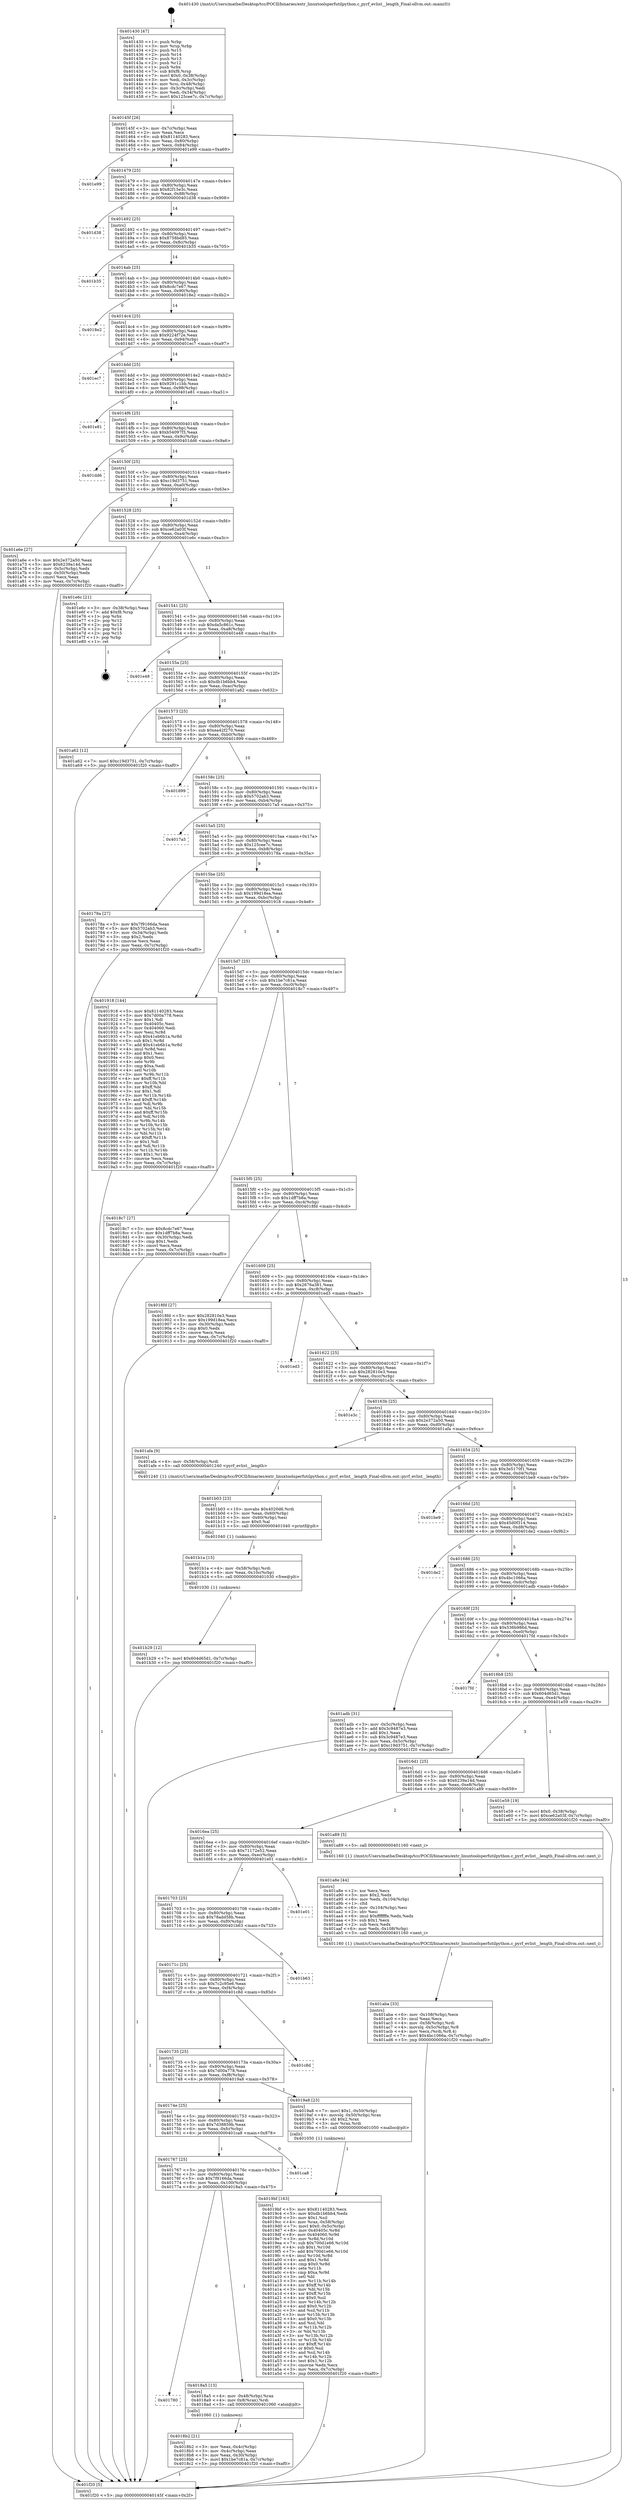 digraph "0x401430" {
  label = "0x401430 (/mnt/c/Users/mathe/Desktop/tcc/POCII/binaries/extr_linuxtoolsperfutilpython.c_pyrf_evlist__length_Final-ollvm.out::main(0))"
  labelloc = "t"
  node[shape=record]

  Entry [label="",width=0.3,height=0.3,shape=circle,fillcolor=black,style=filled]
  "0x40145f" [label="{
     0x40145f [26]\l
     | [instrs]\l
     &nbsp;&nbsp;0x40145f \<+3\>: mov -0x7c(%rbp),%eax\l
     &nbsp;&nbsp;0x401462 \<+2\>: mov %eax,%ecx\l
     &nbsp;&nbsp;0x401464 \<+6\>: sub $0x81140283,%ecx\l
     &nbsp;&nbsp;0x40146a \<+3\>: mov %eax,-0x80(%rbp)\l
     &nbsp;&nbsp;0x40146d \<+6\>: mov %ecx,-0x84(%rbp)\l
     &nbsp;&nbsp;0x401473 \<+6\>: je 0000000000401e99 \<main+0xa69\>\l
  }"]
  "0x401e99" [label="{
     0x401e99\l
  }", style=dashed]
  "0x401479" [label="{
     0x401479 [25]\l
     | [instrs]\l
     &nbsp;&nbsp;0x401479 \<+5\>: jmp 000000000040147e \<main+0x4e\>\l
     &nbsp;&nbsp;0x40147e \<+3\>: mov -0x80(%rbp),%eax\l
     &nbsp;&nbsp;0x401481 \<+5\>: sub $0x82f15e3c,%eax\l
     &nbsp;&nbsp;0x401486 \<+6\>: mov %eax,-0x88(%rbp)\l
     &nbsp;&nbsp;0x40148c \<+6\>: je 0000000000401d38 \<main+0x908\>\l
  }"]
  Exit [label="",width=0.3,height=0.3,shape=circle,fillcolor=black,style=filled,peripheries=2]
  "0x401d38" [label="{
     0x401d38\l
  }", style=dashed]
  "0x401492" [label="{
     0x401492 [25]\l
     | [instrs]\l
     &nbsp;&nbsp;0x401492 \<+5\>: jmp 0000000000401497 \<main+0x67\>\l
     &nbsp;&nbsp;0x401497 \<+3\>: mov -0x80(%rbp),%eax\l
     &nbsp;&nbsp;0x40149a \<+5\>: sub $0x8758bd85,%eax\l
     &nbsp;&nbsp;0x40149f \<+6\>: mov %eax,-0x8c(%rbp)\l
     &nbsp;&nbsp;0x4014a5 \<+6\>: je 0000000000401b35 \<main+0x705\>\l
  }"]
  "0x401b29" [label="{
     0x401b29 [12]\l
     | [instrs]\l
     &nbsp;&nbsp;0x401b29 \<+7\>: movl $0x604d65d1,-0x7c(%rbp)\l
     &nbsp;&nbsp;0x401b30 \<+5\>: jmp 0000000000401f20 \<main+0xaf0\>\l
  }"]
  "0x401b35" [label="{
     0x401b35\l
  }", style=dashed]
  "0x4014ab" [label="{
     0x4014ab [25]\l
     | [instrs]\l
     &nbsp;&nbsp;0x4014ab \<+5\>: jmp 00000000004014b0 \<main+0x80\>\l
     &nbsp;&nbsp;0x4014b0 \<+3\>: mov -0x80(%rbp),%eax\l
     &nbsp;&nbsp;0x4014b3 \<+5\>: sub $0x8cdc7e67,%eax\l
     &nbsp;&nbsp;0x4014b8 \<+6\>: mov %eax,-0x90(%rbp)\l
     &nbsp;&nbsp;0x4014be \<+6\>: je 00000000004018e2 \<main+0x4b2\>\l
  }"]
  "0x401b1a" [label="{
     0x401b1a [15]\l
     | [instrs]\l
     &nbsp;&nbsp;0x401b1a \<+4\>: mov -0x58(%rbp),%rdi\l
     &nbsp;&nbsp;0x401b1e \<+6\>: mov %eax,-0x10c(%rbp)\l
     &nbsp;&nbsp;0x401b24 \<+5\>: call 0000000000401030 \<free@plt\>\l
     | [calls]\l
     &nbsp;&nbsp;0x401030 \{1\} (unknown)\l
  }"]
  "0x4018e2" [label="{
     0x4018e2\l
  }", style=dashed]
  "0x4014c4" [label="{
     0x4014c4 [25]\l
     | [instrs]\l
     &nbsp;&nbsp;0x4014c4 \<+5\>: jmp 00000000004014c9 \<main+0x99\>\l
     &nbsp;&nbsp;0x4014c9 \<+3\>: mov -0x80(%rbp),%eax\l
     &nbsp;&nbsp;0x4014cc \<+5\>: sub $0x9224f72e,%eax\l
     &nbsp;&nbsp;0x4014d1 \<+6\>: mov %eax,-0x94(%rbp)\l
     &nbsp;&nbsp;0x4014d7 \<+6\>: je 0000000000401ec7 \<main+0xa97\>\l
  }"]
  "0x401b03" [label="{
     0x401b03 [23]\l
     | [instrs]\l
     &nbsp;&nbsp;0x401b03 \<+10\>: movabs $0x4020d6,%rdi\l
     &nbsp;&nbsp;0x401b0d \<+3\>: mov %eax,-0x60(%rbp)\l
     &nbsp;&nbsp;0x401b10 \<+3\>: mov -0x60(%rbp),%esi\l
     &nbsp;&nbsp;0x401b13 \<+2\>: mov $0x0,%al\l
     &nbsp;&nbsp;0x401b15 \<+5\>: call 0000000000401040 \<printf@plt\>\l
     | [calls]\l
     &nbsp;&nbsp;0x401040 \{1\} (unknown)\l
  }"]
  "0x401ec7" [label="{
     0x401ec7\l
  }", style=dashed]
  "0x4014dd" [label="{
     0x4014dd [25]\l
     | [instrs]\l
     &nbsp;&nbsp;0x4014dd \<+5\>: jmp 00000000004014e2 \<main+0xb2\>\l
     &nbsp;&nbsp;0x4014e2 \<+3\>: mov -0x80(%rbp),%eax\l
     &nbsp;&nbsp;0x4014e5 \<+5\>: sub $0x9291c1bb,%eax\l
     &nbsp;&nbsp;0x4014ea \<+6\>: mov %eax,-0x98(%rbp)\l
     &nbsp;&nbsp;0x4014f0 \<+6\>: je 0000000000401e81 \<main+0xa51\>\l
  }"]
  "0x401aba" [label="{
     0x401aba [33]\l
     | [instrs]\l
     &nbsp;&nbsp;0x401aba \<+6\>: mov -0x108(%rbp),%ecx\l
     &nbsp;&nbsp;0x401ac0 \<+3\>: imul %eax,%ecx\l
     &nbsp;&nbsp;0x401ac3 \<+4\>: mov -0x58(%rbp),%rdi\l
     &nbsp;&nbsp;0x401ac7 \<+4\>: movslq -0x5c(%rbp),%r8\l
     &nbsp;&nbsp;0x401acb \<+4\>: mov %ecx,(%rdi,%r8,4)\l
     &nbsp;&nbsp;0x401acf \<+7\>: movl $0x4bc1066a,-0x7c(%rbp)\l
     &nbsp;&nbsp;0x401ad6 \<+5\>: jmp 0000000000401f20 \<main+0xaf0\>\l
  }"]
  "0x401e81" [label="{
     0x401e81\l
  }", style=dashed]
  "0x4014f6" [label="{
     0x4014f6 [25]\l
     | [instrs]\l
     &nbsp;&nbsp;0x4014f6 \<+5\>: jmp 00000000004014fb \<main+0xcb\>\l
     &nbsp;&nbsp;0x4014fb \<+3\>: mov -0x80(%rbp),%eax\l
     &nbsp;&nbsp;0x4014fe \<+5\>: sub $0xb54097f3,%eax\l
     &nbsp;&nbsp;0x401503 \<+6\>: mov %eax,-0x9c(%rbp)\l
     &nbsp;&nbsp;0x401509 \<+6\>: je 0000000000401dd6 \<main+0x9a6\>\l
  }"]
  "0x401a8e" [label="{
     0x401a8e [44]\l
     | [instrs]\l
     &nbsp;&nbsp;0x401a8e \<+2\>: xor %ecx,%ecx\l
     &nbsp;&nbsp;0x401a90 \<+5\>: mov $0x2,%edx\l
     &nbsp;&nbsp;0x401a95 \<+6\>: mov %edx,-0x104(%rbp)\l
     &nbsp;&nbsp;0x401a9b \<+1\>: cltd\l
     &nbsp;&nbsp;0x401a9c \<+6\>: mov -0x104(%rbp),%esi\l
     &nbsp;&nbsp;0x401aa2 \<+2\>: idiv %esi\l
     &nbsp;&nbsp;0x401aa4 \<+6\>: imul $0xfffffffe,%edx,%edx\l
     &nbsp;&nbsp;0x401aaa \<+3\>: sub $0x1,%ecx\l
     &nbsp;&nbsp;0x401aad \<+2\>: sub %ecx,%edx\l
     &nbsp;&nbsp;0x401aaf \<+6\>: mov %edx,-0x108(%rbp)\l
     &nbsp;&nbsp;0x401ab5 \<+5\>: call 0000000000401160 \<next_i\>\l
     | [calls]\l
     &nbsp;&nbsp;0x401160 \{1\} (/mnt/c/Users/mathe/Desktop/tcc/POCII/binaries/extr_linuxtoolsperfutilpython.c_pyrf_evlist__length_Final-ollvm.out::next_i)\l
  }"]
  "0x401dd6" [label="{
     0x401dd6\l
  }", style=dashed]
  "0x40150f" [label="{
     0x40150f [25]\l
     | [instrs]\l
     &nbsp;&nbsp;0x40150f \<+5\>: jmp 0000000000401514 \<main+0xe4\>\l
     &nbsp;&nbsp;0x401514 \<+3\>: mov -0x80(%rbp),%eax\l
     &nbsp;&nbsp;0x401517 \<+5\>: sub $0xc19d3751,%eax\l
     &nbsp;&nbsp;0x40151c \<+6\>: mov %eax,-0xa0(%rbp)\l
     &nbsp;&nbsp;0x401522 \<+6\>: je 0000000000401a6e \<main+0x63e\>\l
  }"]
  "0x4019bf" [label="{
     0x4019bf [163]\l
     | [instrs]\l
     &nbsp;&nbsp;0x4019bf \<+5\>: mov $0x81140283,%ecx\l
     &nbsp;&nbsp;0x4019c4 \<+5\>: mov $0xdb1b6bb4,%edx\l
     &nbsp;&nbsp;0x4019c9 \<+3\>: mov $0x1,%sil\l
     &nbsp;&nbsp;0x4019cc \<+4\>: mov %rax,-0x58(%rbp)\l
     &nbsp;&nbsp;0x4019d0 \<+7\>: movl $0x0,-0x5c(%rbp)\l
     &nbsp;&nbsp;0x4019d7 \<+8\>: mov 0x40405c,%r8d\l
     &nbsp;&nbsp;0x4019df \<+8\>: mov 0x404060,%r9d\l
     &nbsp;&nbsp;0x4019e7 \<+3\>: mov %r8d,%r10d\l
     &nbsp;&nbsp;0x4019ea \<+7\>: sub $0x700d1e66,%r10d\l
     &nbsp;&nbsp;0x4019f1 \<+4\>: sub $0x1,%r10d\l
     &nbsp;&nbsp;0x4019f5 \<+7\>: add $0x700d1e66,%r10d\l
     &nbsp;&nbsp;0x4019fc \<+4\>: imul %r10d,%r8d\l
     &nbsp;&nbsp;0x401a00 \<+4\>: and $0x1,%r8d\l
     &nbsp;&nbsp;0x401a04 \<+4\>: cmp $0x0,%r8d\l
     &nbsp;&nbsp;0x401a08 \<+4\>: sete %r11b\l
     &nbsp;&nbsp;0x401a0c \<+4\>: cmp $0xa,%r9d\l
     &nbsp;&nbsp;0x401a10 \<+3\>: setl %bl\l
     &nbsp;&nbsp;0x401a13 \<+3\>: mov %r11b,%r14b\l
     &nbsp;&nbsp;0x401a16 \<+4\>: xor $0xff,%r14b\l
     &nbsp;&nbsp;0x401a1a \<+3\>: mov %bl,%r15b\l
     &nbsp;&nbsp;0x401a1d \<+4\>: xor $0xff,%r15b\l
     &nbsp;&nbsp;0x401a21 \<+4\>: xor $0x0,%sil\l
     &nbsp;&nbsp;0x401a25 \<+3\>: mov %r14b,%r12b\l
     &nbsp;&nbsp;0x401a28 \<+4\>: and $0x0,%r12b\l
     &nbsp;&nbsp;0x401a2c \<+3\>: and %sil,%r11b\l
     &nbsp;&nbsp;0x401a2f \<+3\>: mov %r15b,%r13b\l
     &nbsp;&nbsp;0x401a32 \<+4\>: and $0x0,%r13b\l
     &nbsp;&nbsp;0x401a36 \<+3\>: and %sil,%bl\l
     &nbsp;&nbsp;0x401a39 \<+3\>: or %r11b,%r12b\l
     &nbsp;&nbsp;0x401a3c \<+3\>: or %bl,%r13b\l
     &nbsp;&nbsp;0x401a3f \<+3\>: xor %r13b,%r12b\l
     &nbsp;&nbsp;0x401a42 \<+3\>: or %r15b,%r14b\l
     &nbsp;&nbsp;0x401a45 \<+4\>: xor $0xff,%r14b\l
     &nbsp;&nbsp;0x401a49 \<+4\>: or $0x0,%sil\l
     &nbsp;&nbsp;0x401a4d \<+3\>: and %sil,%r14b\l
     &nbsp;&nbsp;0x401a50 \<+3\>: or %r14b,%r12b\l
     &nbsp;&nbsp;0x401a53 \<+4\>: test $0x1,%r12b\l
     &nbsp;&nbsp;0x401a57 \<+3\>: cmovne %edx,%ecx\l
     &nbsp;&nbsp;0x401a5a \<+3\>: mov %ecx,-0x7c(%rbp)\l
     &nbsp;&nbsp;0x401a5d \<+5\>: jmp 0000000000401f20 \<main+0xaf0\>\l
  }"]
  "0x401a6e" [label="{
     0x401a6e [27]\l
     | [instrs]\l
     &nbsp;&nbsp;0x401a6e \<+5\>: mov $0x2e372a50,%eax\l
     &nbsp;&nbsp;0x401a73 \<+5\>: mov $0x6239a14d,%ecx\l
     &nbsp;&nbsp;0x401a78 \<+3\>: mov -0x5c(%rbp),%edx\l
     &nbsp;&nbsp;0x401a7b \<+3\>: cmp -0x50(%rbp),%edx\l
     &nbsp;&nbsp;0x401a7e \<+3\>: cmovl %ecx,%eax\l
     &nbsp;&nbsp;0x401a81 \<+3\>: mov %eax,-0x7c(%rbp)\l
     &nbsp;&nbsp;0x401a84 \<+5\>: jmp 0000000000401f20 \<main+0xaf0\>\l
  }"]
  "0x401528" [label="{
     0x401528 [25]\l
     | [instrs]\l
     &nbsp;&nbsp;0x401528 \<+5\>: jmp 000000000040152d \<main+0xfd\>\l
     &nbsp;&nbsp;0x40152d \<+3\>: mov -0x80(%rbp),%eax\l
     &nbsp;&nbsp;0x401530 \<+5\>: sub $0xce62a03f,%eax\l
     &nbsp;&nbsp;0x401535 \<+6\>: mov %eax,-0xa4(%rbp)\l
     &nbsp;&nbsp;0x40153b \<+6\>: je 0000000000401e6c \<main+0xa3c\>\l
  }"]
  "0x4018b2" [label="{
     0x4018b2 [21]\l
     | [instrs]\l
     &nbsp;&nbsp;0x4018b2 \<+3\>: mov %eax,-0x4c(%rbp)\l
     &nbsp;&nbsp;0x4018b5 \<+3\>: mov -0x4c(%rbp),%eax\l
     &nbsp;&nbsp;0x4018b8 \<+3\>: mov %eax,-0x30(%rbp)\l
     &nbsp;&nbsp;0x4018bb \<+7\>: movl $0x1be7c81a,-0x7c(%rbp)\l
     &nbsp;&nbsp;0x4018c2 \<+5\>: jmp 0000000000401f20 \<main+0xaf0\>\l
  }"]
  "0x401e6c" [label="{
     0x401e6c [21]\l
     | [instrs]\l
     &nbsp;&nbsp;0x401e6c \<+3\>: mov -0x38(%rbp),%eax\l
     &nbsp;&nbsp;0x401e6f \<+7\>: add $0xf8,%rsp\l
     &nbsp;&nbsp;0x401e76 \<+1\>: pop %rbx\l
     &nbsp;&nbsp;0x401e77 \<+2\>: pop %r12\l
     &nbsp;&nbsp;0x401e79 \<+2\>: pop %r13\l
     &nbsp;&nbsp;0x401e7b \<+2\>: pop %r14\l
     &nbsp;&nbsp;0x401e7d \<+2\>: pop %r15\l
     &nbsp;&nbsp;0x401e7f \<+1\>: pop %rbp\l
     &nbsp;&nbsp;0x401e80 \<+1\>: ret\l
  }"]
  "0x401541" [label="{
     0x401541 [25]\l
     | [instrs]\l
     &nbsp;&nbsp;0x401541 \<+5\>: jmp 0000000000401546 \<main+0x116\>\l
     &nbsp;&nbsp;0x401546 \<+3\>: mov -0x80(%rbp),%eax\l
     &nbsp;&nbsp;0x401549 \<+5\>: sub $0xda5c861c,%eax\l
     &nbsp;&nbsp;0x40154e \<+6\>: mov %eax,-0xa8(%rbp)\l
     &nbsp;&nbsp;0x401554 \<+6\>: je 0000000000401e48 \<main+0xa18\>\l
  }"]
  "0x401780" [label="{
     0x401780\l
  }", style=dashed]
  "0x401e48" [label="{
     0x401e48\l
  }", style=dashed]
  "0x40155a" [label="{
     0x40155a [25]\l
     | [instrs]\l
     &nbsp;&nbsp;0x40155a \<+5\>: jmp 000000000040155f \<main+0x12f\>\l
     &nbsp;&nbsp;0x40155f \<+3\>: mov -0x80(%rbp),%eax\l
     &nbsp;&nbsp;0x401562 \<+5\>: sub $0xdb1b6bb4,%eax\l
     &nbsp;&nbsp;0x401567 \<+6\>: mov %eax,-0xac(%rbp)\l
     &nbsp;&nbsp;0x40156d \<+6\>: je 0000000000401a62 \<main+0x632\>\l
  }"]
  "0x4018a5" [label="{
     0x4018a5 [13]\l
     | [instrs]\l
     &nbsp;&nbsp;0x4018a5 \<+4\>: mov -0x48(%rbp),%rax\l
     &nbsp;&nbsp;0x4018a9 \<+4\>: mov 0x8(%rax),%rdi\l
     &nbsp;&nbsp;0x4018ad \<+5\>: call 0000000000401060 \<atoi@plt\>\l
     | [calls]\l
     &nbsp;&nbsp;0x401060 \{1\} (unknown)\l
  }"]
  "0x401a62" [label="{
     0x401a62 [12]\l
     | [instrs]\l
     &nbsp;&nbsp;0x401a62 \<+7\>: movl $0xc19d3751,-0x7c(%rbp)\l
     &nbsp;&nbsp;0x401a69 \<+5\>: jmp 0000000000401f20 \<main+0xaf0\>\l
  }"]
  "0x401573" [label="{
     0x401573 [25]\l
     | [instrs]\l
     &nbsp;&nbsp;0x401573 \<+5\>: jmp 0000000000401578 \<main+0x148\>\l
     &nbsp;&nbsp;0x401578 \<+3\>: mov -0x80(%rbp),%eax\l
     &nbsp;&nbsp;0x40157b \<+5\>: sub $0xea42f270,%eax\l
     &nbsp;&nbsp;0x401580 \<+6\>: mov %eax,-0xb0(%rbp)\l
     &nbsp;&nbsp;0x401586 \<+6\>: je 0000000000401899 \<main+0x469\>\l
  }"]
  "0x401767" [label="{
     0x401767 [25]\l
     | [instrs]\l
     &nbsp;&nbsp;0x401767 \<+5\>: jmp 000000000040176c \<main+0x33c\>\l
     &nbsp;&nbsp;0x40176c \<+3\>: mov -0x80(%rbp),%eax\l
     &nbsp;&nbsp;0x40176f \<+5\>: sub $0x7f9166da,%eax\l
     &nbsp;&nbsp;0x401774 \<+6\>: mov %eax,-0x100(%rbp)\l
     &nbsp;&nbsp;0x40177a \<+6\>: je 00000000004018a5 \<main+0x475\>\l
  }"]
  "0x401899" [label="{
     0x401899\l
  }", style=dashed]
  "0x40158c" [label="{
     0x40158c [25]\l
     | [instrs]\l
     &nbsp;&nbsp;0x40158c \<+5\>: jmp 0000000000401591 \<main+0x161\>\l
     &nbsp;&nbsp;0x401591 \<+3\>: mov -0x80(%rbp),%eax\l
     &nbsp;&nbsp;0x401594 \<+5\>: sub $0x5702ab3,%eax\l
     &nbsp;&nbsp;0x401599 \<+6\>: mov %eax,-0xb4(%rbp)\l
     &nbsp;&nbsp;0x40159f \<+6\>: je 00000000004017a5 \<main+0x375\>\l
  }"]
  "0x401ca8" [label="{
     0x401ca8\l
  }", style=dashed]
  "0x4017a5" [label="{
     0x4017a5\l
  }", style=dashed]
  "0x4015a5" [label="{
     0x4015a5 [25]\l
     | [instrs]\l
     &nbsp;&nbsp;0x4015a5 \<+5\>: jmp 00000000004015aa \<main+0x17a\>\l
     &nbsp;&nbsp;0x4015aa \<+3\>: mov -0x80(%rbp),%eax\l
     &nbsp;&nbsp;0x4015ad \<+5\>: sub $0x125cee7c,%eax\l
     &nbsp;&nbsp;0x4015b2 \<+6\>: mov %eax,-0xb8(%rbp)\l
     &nbsp;&nbsp;0x4015b8 \<+6\>: je 000000000040178a \<main+0x35a\>\l
  }"]
  "0x40174e" [label="{
     0x40174e [25]\l
     | [instrs]\l
     &nbsp;&nbsp;0x40174e \<+5\>: jmp 0000000000401753 \<main+0x323\>\l
     &nbsp;&nbsp;0x401753 \<+3\>: mov -0x80(%rbp),%eax\l
     &nbsp;&nbsp;0x401756 \<+5\>: sub $0x7d38859b,%eax\l
     &nbsp;&nbsp;0x40175b \<+6\>: mov %eax,-0xfc(%rbp)\l
     &nbsp;&nbsp;0x401761 \<+6\>: je 0000000000401ca8 \<main+0x878\>\l
  }"]
  "0x40178a" [label="{
     0x40178a [27]\l
     | [instrs]\l
     &nbsp;&nbsp;0x40178a \<+5\>: mov $0x7f9166da,%eax\l
     &nbsp;&nbsp;0x40178f \<+5\>: mov $0x5702ab3,%ecx\l
     &nbsp;&nbsp;0x401794 \<+3\>: mov -0x34(%rbp),%edx\l
     &nbsp;&nbsp;0x401797 \<+3\>: cmp $0x2,%edx\l
     &nbsp;&nbsp;0x40179a \<+3\>: cmovne %ecx,%eax\l
     &nbsp;&nbsp;0x40179d \<+3\>: mov %eax,-0x7c(%rbp)\l
     &nbsp;&nbsp;0x4017a0 \<+5\>: jmp 0000000000401f20 \<main+0xaf0\>\l
  }"]
  "0x4015be" [label="{
     0x4015be [25]\l
     | [instrs]\l
     &nbsp;&nbsp;0x4015be \<+5\>: jmp 00000000004015c3 \<main+0x193\>\l
     &nbsp;&nbsp;0x4015c3 \<+3\>: mov -0x80(%rbp),%eax\l
     &nbsp;&nbsp;0x4015c6 \<+5\>: sub $0x199d18ea,%eax\l
     &nbsp;&nbsp;0x4015cb \<+6\>: mov %eax,-0xbc(%rbp)\l
     &nbsp;&nbsp;0x4015d1 \<+6\>: je 0000000000401918 \<main+0x4e8\>\l
  }"]
  "0x401f20" [label="{
     0x401f20 [5]\l
     | [instrs]\l
     &nbsp;&nbsp;0x401f20 \<+5\>: jmp 000000000040145f \<main+0x2f\>\l
  }"]
  "0x401430" [label="{
     0x401430 [47]\l
     | [instrs]\l
     &nbsp;&nbsp;0x401430 \<+1\>: push %rbp\l
     &nbsp;&nbsp;0x401431 \<+3\>: mov %rsp,%rbp\l
     &nbsp;&nbsp;0x401434 \<+2\>: push %r15\l
     &nbsp;&nbsp;0x401436 \<+2\>: push %r14\l
     &nbsp;&nbsp;0x401438 \<+2\>: push %r13\l
     &nbsp;&nbsp;0x40143a \<+2\>: push %r12\l
     &nbsp;&nbsp;0x40143c \<+1\>: push %rbx\l
     &nbsp;&nbsp;0x40143d \<+7\>: sub $0xf8,%rsp\l
     &nbsp;&nbsp;0x401444 \<+7\>: movl $0x0,-0x38(%rbp)\l
     &nbsp;&nbsp;0x40144b \<+3\>: mov %edi,-0x3c(%rbp)\l
     &nbsp;&nbsp;0x40144e \<+4\>: mov %rsi,-0x48(%rbp)\l
     &nbsp;&nbsp;0x401452 \<+3\>: mov -0x3c(%rbp),%edi\l
     &nbsp;&nbsp;0x401455 \<+3\>: mov %edi,-0x34(%rbp)\l
     &nbsp;&nbsp;0x401458 \<+7\>: movl $0x125cee7c,-0x7c(%rbp)\l
  }"]
  "0x4019a8" [label="{
     0x4019a8 [23]\l
     | [instrs]\l
     &nbsp;&nbsp;0x4019a8 \<+7\>: movl $0x1,-0x50(%rbp)\l
     &nbsp;&nbsp;0x4019af \<+4\>: movslq -0x50(%rbp),%rax\l
     &nbsp;&nbsp;0x4019b3 \<+4\>: shl $0x2,%rax\l
     &nbsp;&nbsp;0x4019b7 \<+3\>: mov %rax,%rdi\l
     &nbsp;&nbsp;0x4019ba \<+5\>: call 0000000000401050 \<malloc@plt\>\l
     | [calls]\l
     &nbsp;&nbsp;0x401050 \{1\} (unknown)\l
  }"]
  "0x401918" [label="{
     0x401918 [144]\l
     | [instrs]\l
     &nbsp;&nbsp;0x401918 \<+5\>: mov $0x81140283,%eax\l
     &nbsp;&nbsp;0x40191d \<+5\>: mov $0x7d00a778,%ecx\l
     &nbsp;&nbsp;0x401922 \<+2\>: mov $0x1,%dl\l
     &nbsp;&nbsp;0x401924 \<+7\>: mov 0x40405c,%esi\l
     &nbsp;&nbsp;0x40192b \<+7\>: mov 0x404060,%edi\l
     &nbsp;&nbsp;0x401932 \<+3\>: mov %esi,%r8d\l
     &nbsp;&nbsp;0x401935 \<+7\>: sub $0x41eb6b1a,%r8d\l
     &nbsp;&nbsp;0x40193c \<+4\>: sub $0x1,%r8d\l
     &nbsp;&nbsp;0x401940 \<+7\>: add $0x41eb6b1a,%r8d\l
     &nbsp;&nbsp;0x401947 \<+4\>: imul %r8d,%esi\l
     &nbsp;&nbsp;0x40194b \<+3\>: and $0x1,%esi\l
     &nbsp;&nbsp;0x40194e \<+3\>: cmp $0x0,%esi\l
     &nbsp;&nbsp;0x401951 \<+4\>: sete %r9b\l
     &nbsp;&nbsp;0x401955 \<+3\>: cmp $0xa,%edi\l
     &nbsp;&nbsp;0x401958 \<+4\>: setl %r10b\l
     &nbsp;&nbsp;0x40195c \<+3\>: mov %r9b,%r11b\l
     &nbsp;&nbsp;0x40195f \<+4\>: xor $0xff,%r11b\l
     &nbsp;&nbsp;0x401963 \<+3\>: mov %r10b,%bl\l
     &nbsp;&nbsp;0x401966 \<+3\>: xor $0xff,%bl\l
     &nbsp;&nbsp;0x401969 \<+3\>: xor $0x1,%dl\l
     &nbsp;&nbsp;0x40196c \<+3\>: mov %r11b,%r14b\l
     &nbsp;&nbsp;0x40196f \<+4\>: and $0xff,%r14b\l
     &nbsp;&nbsp;0x401973 \<+3\>: and %dl,%r9b\l
     &nbsp;&nbsp;0x401976 \<+3\>: mov %bl,%r15b\l
     &nbsp;&nbsp;0x401979 \<+4\>: and $0xff,%r15b\l
     &nbsp;&nbsp;0x40197d \<+3\>: and %dl,%r10b\l
     &nbsp;&nbsp;0x401980 \<+3\>: or %r9b,%r14b\l
     &nbsp;&nbsp;0x401983 \<+3\>: or %r10b,%r15b\l
     &nbsp;&nbsp;0x401986 \<+3\>: xor %r15b,%r14b\l
     &nbsp;&nbsp;0x401989 \<+3\>: or %bl,%r11b\l
     &nbsp;&nbsp;0x40198c \<+4\>: xor $0xff,%r11b\l
     &nbsp;&nbsp;0x401990 \<+3\>: or $0x1,%dl\l
     &nbsp;&nbsp;0x401993 \<+3\>: and %dl,%r11b\l
     &nbsp;&nbsp;0x401996 \<+3\>: or %r11b,%r14b\l
     &nbsp;&nbsp;0x401999 \<+4\>: test $0x1,%r14b\l
     &nbsp;&nbsp;0x40199d \<+3\>: cmovne %ecx,%eax\l
     &nbsp;&nbsp;0x4019a0 \<+3\>: mov %eax,-0x7c(%rbp)\l
     &nbsp;&nbsp;0x4019a3 \<+5\>: jmp 0000000000401f20 \<main+0xaf0\>\l
  }"]
  "0x4015d7" [label="{
     0x4015d7 [25]\l
     | [instrs]\l
     &nbsp;&nbsp;0x4015d7 \<+5\>: jmp 00000000004015dc \<main+0x1ac\>\l
     &nbsp;&nbsp;0x4015dc \<+3\>: mov -0x80(%rbp),%eax\l
     &nbsp;&nbsp;0x4015df \<+5\>: sub $0x1be7c81a,%eax\l
     &nbsp;&nbsp;0x4015e4 \<+6\>: mov %eax,-0xc0(%rbp)\l
     &nbsp;&nbsp;0x4015ea \<+6\>: je 00000000004018c7 \<main+0x497\>\l
  }"]
  "0x401735" [label="{
     0x401735 [25]\l
     | [instrs]\l
     &nbsp;&nbsp;0x401735 \<+5\>: jmp 000000000040173a \<main+0x30a\>\l
     &nbsp;&nbsp;0x40173a \<+3\>: mov -0x80(%rbp),%eax\l
     &nbsp;&nbsp;0x40173d \<+5\>: sub $0x7d00a778,%eax\l
     &nbsp;&nbsp;0x401742 \<+6\>: mov %eax,-0xf8(%rbp)\l
     &nbsp;&nbsp;0x401748 \<+6\>: je 00000000004019a8 \<main+0x578\>\l
  }"]
  "0x4018c7" [label="{
     0x4018c7 [27]\l
     | [instrs]\l
     &nbsp;&nbsp;0x4018c7 \<+5\>: mov $0x8cdc7e67,%eax\l
     &nbsp;&nbsp;0x4018cc \<+5\>: mov $0x1dff7b8a,%ecx\l
     &nbsp;&nbsp;0x4018d1 \<+3\>: mov -0x30(%rbp),%edx\l
     &nbsp;&nbsp;0x4018d4 \<+3\>: cmp $0x1,%edx\l
     &nbsp;&nbsp;0x4018d7 \<+3\>: cmovl %ecx,%eax\l
     &nbsp;&nbsp;0x4018da \<+3\>: mov %eax,-0x7c(%rbp)\l
     &nbsp;&nbsp;0x4018dd \<+5\>: jmp 0000000000401f20 \<main+0xaf0\>\l
  }"]
  "0x4015f0" [label="{
     0x4015f0 [25]\l
     | [instrs]\l
     &nbsp;&nbsp;0x4015f0 \<+5\>: jmp 00000000004015f5 \<main+0x1c5\>\l
     &nbsp;&nbsp;0x4015f5 \<+3\>: mov -0x80(%rbp),%eax\l
     &nbsp;&nbsp;0x4015f8 \<+5\>: sub $0x1dff7b8a,%eax\l
     &nbsp;&nbsp;0x4015fd \<+6\>: mov %eax,-0xc4(%rbp)\l
     &nbsp;&nbsp;0x401603 \<+6\>: je 00000000004018fd \<main+0x4cd\>\l
  }"]
  "0x401c8d" [label="{
     0x401c8d\l
  }", style=dashed]
  "0x4018fd" [label="{
     0x4018fd [27]\l
     | [instrs]\l
     &nbsp;&nbsp;0x4018fd \<+5\>: mov $0x282810e3,%eax\l
     &nbsp;&nbsp;0x401902 \<+5\>: mov $0x199d18ea,%ecx\l
     &nbsp;&nbsp;0x401907 \<+3\>: mov -0x30(%rbp),%edx\l
     &nbsp;&nbsp;0x40190a \<+3\>: cmp $0x0,%edx\l
     &nbsp;&nbsp;0x40190d \<+3\>: cmove %ecx,%eax\l
     &nbsp;&nbsp;0x401910 \<+3\>: mov %eax,-0x7c(%rbp)\l
     &nbsp;&nbsp;0x401913 \<+5\>: jmp 0000000000401f20 \<main+0xaf0\>\l
  }"]
  "0x401609" [label="{
     0x401609 [25]\l
     | [instrs]\l
     &nbsp;&nbsp;0x401609 \<+5\>: jmp 000000000040160e \<main+0x1de\>\l
     &nbsp;&nbsp;0x40160e \<+3\>: mov -0x80(%rbp),%eax\l
     &nbsp;&nbsp;0x401611 \<+5\>: sub $0x2676a381,%eax\l
     &nbsp;&nbsp;0x401616 \<+6\>: mov %eax,-0xc8(%rbp)\l
     &nbsp;&nbsp;0x40161c \<+6\>: je 0000000000401ed3 \<main+0xaa3\>\l
  }"]
  "0x40171c" [label="{
     0x40171c [25]\l
     | [instrs]\l
     &nbsp;&nbsp;0x40171c \<+5\>: jmp 0000000000401721 \<main+0x2f1\>\l
     &nbsp;&nbsp;0x401721 \<+3\>: mov -0x80(%rbp),%eax\l
     &nbsp;&nbsp;0x401724 \<+5\>: sub $0x7c2c95e6,%eax\l
     &nbsp;&nbsp;0x401729 \<+6\>: mov %eax,-0xf4(%rbp)\l
     &nbsp;&nbsp;0x40172f \<+6\>: je 0000000000401c8d \<main+0x85d\>\l
  }"]
  "0x401ed3" [label="{
     0x401ed3\l
  }", style=dashed]
  "0x401622" [label="{
     0x401622 [25]\l
     | [instrs]\l
     &nbsp;&nbsp;0x401622 \<+5\>: jmp 0000000000401627 \<main+0x1f7\>\l
     &nbsp;&nbsp;0x401627 \<+3\>: mov -0x80(%rbp),%eax\l
     &nbsp;&nbsp;0x40162a \<+5\>: sub $0x282810e3,%eax\l
     &nbsp;&nbsp;0x40162f \<+6\>: mov %eax,-0xcc(%rbp)\l
     &nbsp;&nbsp;0x401635 \<+6\>: je 0000000000401e3c \<main+0xa0c\>\l
  }"]
  "0x401b63" [label="{
     0x401b63\l
  }", style=dashed]
  "0x401e3c" [label="{
     0x401e3c\l
  }", style=dashed]
  "0x40163b" [label="{
     0x40163b [25]\l
     | [instrs]\l
     &nbsp;&nbsp;0x40163b \<+5\>: jmp 0000000000401640 \<main+0x210\>\l
     &nbsp;&nbsp;0x401640 \<+3\>: mov -0x80(%rbp),%eax\l
     &nbsp;&nbsp;0x401643 \<+5\>: sub $0x2e372a50,%eax\l
     &nbsp;&nbsp;0x401648 \<+6\>: mov %eax,-0xd0(%rbp)\l
     &nbsp;&nbsp;0x40164e \<+6\>: je 0000000000401afa \<main+0x6ca\>\l
  }"]
  "0x401703" [label="{
     0x401703 [25]\l
     | [instrs]\l
     &nbsp;&nbsp;0x401703 \<+5\>: jmp 0000000000401708 \<main+0x2d8\>\l
     &nbsp;&nbsp;0x401708 \<+3\>: mov -0x80(%rbp),%eax\l
     &nbsp;&nbsp;0x40170b \<+5\>: sub $0x78add58b,%eax\l
     &nbsp;&nbsp;0x401710 \<+6\>: mov %eax,-0xf0(%rbp)\l
     &nbsp;&nbsp;0x401716 \<+6\>: je 0000000000401b63 \<main+0x733\>\l
  }"]
  "0x401afa" [label="{
     0x401afa [9]\l
     | [instrs]\l
     &nbsp;&nbsp;0x401afa \<+4\>: mov -0x58(%rbp),%rdi\l
     &nbsp;&nbsp;0x401afe \<+5\>: call 0000000000401240 \<pyrf_evlist__length\>\l
     | [calls]\l
     &nbsp;&nbsp;0x401240 \{1\} (/mnt/c/Users/mathe/Desktop/tcc/POCII/binaries/extr_linuxtoolsperfutilpython.c_pyrf_evlist__length_Final-ollvm.out::pyrf_evlist__length)\l
  }"]
  "0x401654" [label="{
     0x401654 [25]\l
     | [instrs]\l
     &nbsp;&nbsp;0x401654 \<+5\>: jmp 0000000000401659 \<main+0x229\>\l
     &nbsp;&nbsp;0x401659 \<+3\>: mov -0x80(%rbp),%eax\l
     &nbsp;&nbsp;0x40165c \<+5\>: sub $0x3e5170f1,%eax\l
     &nbsp;&nbsp;0x401661 \<+6\>: mov %eax,-0xd4(%rbp)\l
     &nbsp;&nbsp;0x401667 \<+6\>: je 0000000000401be9 \<main+0x7b9\>\l
  }"]
  "0x401e01" [label="{
     0x401e01\l
  }", style=dashed]
  "0x401be9" [label="{
     0x401be9\l
  }", style=dashed]
  "0x40166d" [label="{
     0x40166d [25]\l
     | [instrs]\l
     &nbsp;&nbsp;0x40166d \<+5\>: jmp 0000000000401672 \<main+0x242\>\l
     &nbsp;&nbsp;0x401672 \<+3\>: mov -0x80(%rbp),%eax\l
     &nbsp;&nbsp;0x401675 \<+5\>: sub $0x45d0f314,%eax\l
     &nbsp;&nbsp;0x40167a \<+6\>: mov %eax,-0xd8(%rbp)\l
     &nbsp;&nbsp;0x401680 \<+6\>: je 0000000000401de2 \<main+0x9b2\>\l
  }"]
  "0x4016ea" [label="{
     0x4016ea [25]\l
     | [instrs]\l
     &nbsp;&nbsp;0x4016ea \<+5\>: jmp 00000000004016ef \<main+0x2bf\>\l
     &nbsp;&nbsp;0x4016ef \<+3\>: mov -0x80(%rbp),%eax\l
     &nbsp;&nbsp;0x4016f2 \<+5\>: sub $0x71172e52,%eax\l
     &nbsp;&nbsp;0x4016f7 \<+6\>: mov %eax,-0xec(%rbp)\l
     &nbsp;&nbsp;0x4016fd \<+6\>: je 0000000000401e01 \<main+0x9d1\>\l
  }"]
  "0x401de2" [label="{
     0x401de2\l
  }", style=dashed]
  "0x401686" [label="{
     0x401686 [25]\l
     | [instrs]\l
     &nbsp;&nbsp;0x401686 \<+5\>: jmp 000000000040168b \<main+0x25b\>\l
     &nbsp;&nbsp;0x40168b \<+3\>: mov -0x80(%rbp),%eax\l
     &nbsp;&nbsp;0x40168e \<+5\>: sub $0x4bc1066a,%eax\l
     &nbsp;&nbsp;0x401693 \<+6\>: mov %eax,-0xdc(%rbp)\l
     &nbsp;&nbsp;0x401699 \<+6\>: je 0000000000401adb \<main+0x6ab\>\l
  }"]
  "0x401a89" [label="{
     0x401a89 [5]\l
     | [instrs]\l
     &nbsp;&nbsp;0x401a89 \<+5\>: call 0000000000401160 \<next_i\>\l
     | [calls]\l
     &nbsp;&nbsp;0x401160 \{1\} (/mnt/c/Users/mathe/Desktop/tcc/POCII/binaries/extr_linuxtoolsperfutilpython.c_pyrf_evlist__length_Final-ollvm.out::next_i)\l
  }"]
  "0x401adb" [label="{
     0x401adb [31]\l
     | [instrs]\l
     &nbsp;&nbsp;0x401adb \<+3\>: mov -0x5c(%rbp),%eax\l
     &nbsp;&nbsp;0x401ade \<+5\>: add $0x3c9487e3,%eax\l
     &nbsp;&nbsp;0x401ae3 \<+3\>: add $0x1,%eax\l
     &nbsp;&nbsp;0x401ae6 \<+5\>: sub $0x3c9487e3,%eax\l
     &nbsp;&nbsp;0x401aeb \<+3\>: mov %eax,-0x5c(%rbp)\l
     &nbsp;&nbsp;0x401aee \<+7\>: movl $0xc19d3751,-0x7c(%rbp)\l
     &nbsp;&nbsp;0x401af5 \<+5\>: jmp 0000000000401f20 \<main+0xaf0\>\l
  }"]
  "0x40169f" [label="{
     0x40169f [25]\l
     | [instrs]\l
     &nbsp;&nbsp;0x40169f \<+5\>: jmp 00000000004016a4 \<main+0x274\>\l
     &nbsp;&nbsp;0x4016a4 \<+3\>: mov -0x80(%rbp),%eax\l
     &nbsp;&nbsp;0x4016a7 \<+5\>: sub $0x536b986d,%eax\l
     &nbsp;&nbsp;0x4016ac \<+6\>: mov %eax,-0xe0(%rbp)\l
     &nbsp;&nbsp;0x4016b2 \<+6\>: je 00000000004017fd \<main+0x3cd\>\l
  }"]
  "0x4016d1" [label="{
     0x4016d1 [25]\l
     | [instrs]\l
     &nbsp;&nbsp;0x4016d1 \<+5\>: jmp 00000000004016d6 \<main+0x2a6\>\l
     &nbsp;&nbsp;0x4016d6 \<+3\>: mov -0x80(%rbp),%eax\l
     &nbsp;&nbsp;0x4016d9 \<+5\>: sub $0x6239a14d,%eax\l
     &nbsp;&nbsp;0x4016de \<+6\>: mov %eax,-0xe8(%rbp)\l
     &nbsp;&nbsp;0x4016e4 \<+6\>: je 0000000000401a89 \<main+0x659\>\l
  }"]
  "0x4017fd" [label="{
     0x4017fd\l
  }", style=dashed]
  "0x4016b8" [label="{
     0x4016b8 [25]\l
     | [instrs]\l
     &nbsp;&nbsp;0x4016b8 \<+5\>: jmp 00000000004016bd \<main+0x28d\>\l
     &nbsp;&nbsp;0x4016bd \<+3\>: mov -0x80(%rbp),%eax\l
     &nbsp;&nbsp;0x4016c0 \<+5\>: sub $0x604d65d1,%eax\l
     &nbsp;&nbsp;0x4016c5 \<+6\>: mov %eax,-0xe4(%rbp)\l
     &nbsp;&nbsp;0x4016cb \<+6\>: je 0000000000401e59 \<main+0xa29\>\l
  }"]
  "0x401e59" [label="{
     0x401e59 [19]\l
     | [instrs]\l
     &nbsp;&nbsp;0x401e59 \<+7\>: movl $0x0,-0x38(%rbp)\l
     &nbsp;&nbsp;0x401e60 \<+7\>: movl $0xce62a03f,-0x7c(%rbp)\l
     &nbsp;&nbsp;0x401e67 \<+5\>: jmp 0000000000401f20 \<main+0xaf0\>\l
  }"]
  Entry -> "0x401430" [label=" 1"]
  "0x40145f" -> "0x401e99" [label=" 0"]
  "0x40145f" -> "0x401479" [label=" 14"]
  "0x401e6c" -> Exit [label=" 1"]
  "0x401479" -> "0x401d38" [label=" 0"]
  "0x401479" -> "0x401492" [label=" 14"]
  "0x401e59" -> "0x401f20" [label=" 1"]
  "0x401492" -> "0x401b35" [label=" 0"]
  "0x401492" -> "0x4014ab" [label=" 14"]
  "0x401b29" -> "0x401f20" [label=" 1"]
  "0x4014ab" -> "0x4018e2" [label=" 0"]
  "0x4014ab" -> "0x4014c4" [label=" 14"]
  "0x401b1a" -> "0x401b29" [label=" 1"]
  "0x4014c4" -> "0x401ec7" [label=" 0"]
  "0x4014c4" -> "0x4014dd" [label=" 14"]
  "0x401b03" -> "0x401b1a" [label=" 1"]
  "0x4014dd" -> "0x401e81" [label=" 0"]
  "0x4014dd" -> "0x4014f6" [label=" 14"]
  "0x401afa" -> "0x401b03" [label=" 1"]
  "0x4014f6" -> "0x401dd6" [label=" 0"]
  "0x4014f6" -> "0x40150f" [label=" 14"]
  "0x401adb" -> "0x401f20" [label=" 1"]
  "0x40150f" -> "0x401a6e" [label=" 2"]
  "0x40150f" -> "0x401528" [label=" 12"]
  "0x401aba" -> "0x401f20" [label=" 1"]
  "0x401528" -> "0x401e6c" [label=" 1"]
  "0x401528" -> "0x401541" [label=" 11"]
  "0x401a8e" -> "0x401aba" [label=" 1"]
  "0x401541" -> "0x401e48" [label=" 0"]
  "0x401541" -> "0x40155a" [label=" 11"]
  "0x401a89" -> "0x401a8e" [label=" 1"]
  "0x40155a" -> "0x401a62" [label=" 1"]
  "0x40155a" -> "0x401573" [label=" 10"]
  "0x401a6e" -> "0x401f20" [label=" 2"]
  "0x401573" -> "0x401899" [label=" 0"]
  "0x401573" -> "0x40158c" [label=" 10"]
  "0x4019bf" -> "0x401f20" [label=" 1"]
  "0x40158c" -> "0x4017a5" [label=" 0"]
  "0x40158c" -> "0x4015a5" [label=" 10"]
  "0x4019a8" -> "0x4019bf" [label=" 1"]
  "0x4015a5" -> "0x40178a" [label=" 1"]
  "0x4015a5" -> "0x4015be" [label=" 9"]
  "0x40178a" -> "0x401f20" [label=" 1"]
  "0x401430" -> "0x40145f" [label=" 1"]
  "0x401f20" -> "0x40145f" [label=" 13"]
  "0x4018fd" -> "0x401f20" [label=" 1"]
  "0x4015be" -> "0x401918" [label=" 1"]
  "0x4015be" -> "0x4015d7" [label=" 8"]
  "0x4018c7" -> "0x401f20" [label=" 1"]
  "0x4015d7" -> "0x4018c7" [label=" 1"]
  "0x4015d7" -> "0x4015f0" [label=" 7"]
  "0x4018a5" -> "0x4018b2" [label=" 1"]
  "0x4015f0" -> "0x4018fd" [label=" 1"]
  "0x4015f0" -> "0x401609" [label=" 6"]
  "0x401767" -> "0x401780" [label=" 0"]
  "0x401609" -> "0x401ed3" [label=" 0"]
  "0x401609" -> "0x401622" [label=" 6"]
  "0x401a62" -> "0x401f20" [label=" 1"]
  "0x401622" -> "0x401e3c" [label=" 0"]
  "0x401622" -> "0x40163b" [label=" 6"]
  "0x40174e" -> "0x401767" [label=" 1"]
  "0x40163b" -> "0x401afa" [label=" 1"]
  "0x40163b" -> "0x401654" [label=" 5"]
  "0x401918" -> "0x401f20" [label=" 1"]
  "0x401654" -> "0x401be9" [label=" 0"]
  "0x401654" -> "0x40166d" [label=" 5"]
  "0x401735" -> "0x40174e" [label=" 1"]
  "0x40166d" -> "0x401de2" [label=" 0"]
  "0x40166d" -> "0x401686" [label=" 5"]
  "0x4018b2" -> "0x401f20" [label=" 1"]
  "0x401686" -> "0x401adb" [label=" 1"]
  "0x401686" -> "0x40169f" [label=" 4"]
  "0x40171c" -> "0x401735" [label=" 2"]
  "0x40169f" -> "0x4017fd" [label=" 0"]
  "0x40169f" -> "0x4016b8" [label=" 4"]
  "0x401767" -> "0x4018a5" [label=" 1"]
  "0x4016b8" -> "0x401e59" [label=" 1"]
  "0x4016b8" -> "0x4016d1" [label=" 3"]
  "0x40171c" -> "0x401c8d" [label=" 0"]
  "0x4016d1" -> "0x401a89" [label=" 1"]
  "0x4016d1" -> "0x4016ea" [label=" 2"]
  "0x401735" -> "0x4019a8" [label=" 1"]
  "0x4016ea" -> "0x401e01" [label=" 0"]
  "0x4016ea" -> "0x401703" [label=" 2"]
  "0x40174e" -> "0x401ca8" [label=" 0"]
  "0x401703" -> "0x401b63" [label=" 0"]
  "0x401703" -> "0x40171c" [label=" 2"]
}
